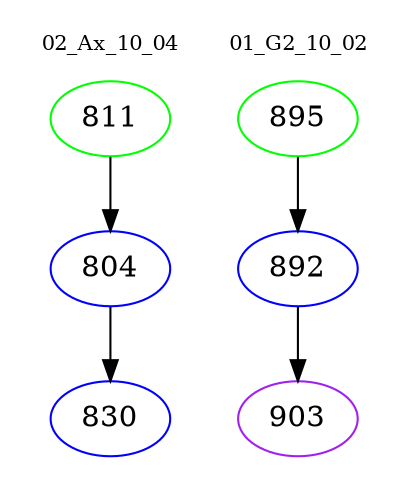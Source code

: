 digraph{
subgraph cluster_0 {
color = white
label = "02_Ax_10_04";
fontsize=10;
T0_811 [label="811", color="green"]
T0_811 -> T0_804 [color="black"]
T0_804 [label="804", color="blue"]
T0_804 -> T0_830 [color="black"]
T0_830 [label="830", color="blue"]
}
subgraph cluster_1 {
color = white
label = "01_G2_10_02";
fontsize=10;
T1_895 [label="895", color="green"]
T1_895 -> T1_892 [color="black"]
T1_892 [label="892", color="blue"]
T1_892 -> T1_903 [color="black"]
T1_903 [label="903", color="purple"]
}
}
